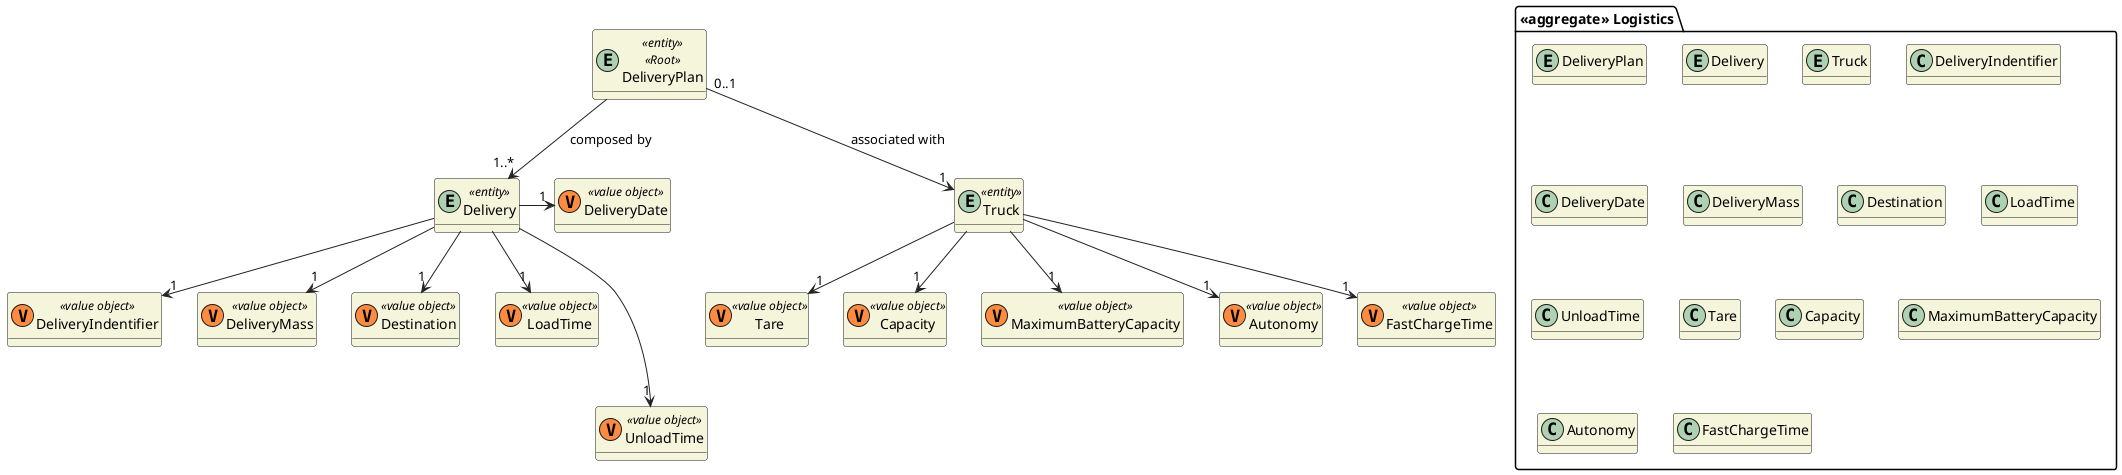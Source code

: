 @startuml DMLogistics

skinparam classAttributeIconSize 0
hide empty attributes
skinparam classBackgroundColor beige
skinparam ArrowColor #222222

package "<<aggregate>> Logistics"{
    entity DeliveryPlan
    entity Delivery 
    entity Truck 
    class DeliveryIndentifier
    class DeliveryDate
    class DeliveryMass
    class Destination
    class LoadTime
    class UnloadTime
    class Tare
    class Capacity
    class MaximumBatteryCapacity
    class Autonomy
    class FastChargeTime

}

entity DeliveryPlan <<entity>> <<Root>>{

}

entity Delivery <<entity>>{
  
}

class DeliveryIndentifier <<(V,#FF8B40) value object>>
class DeliveryDate <<(V,#FF8B40) value object>>
class DeliveryMass <<(V,#FF8B40) value object>>
class Destination <<(V,#FF8B40) value object>>
class LoadTime <<(V,#FF8B40) value object>>
class UnloadTime <<(V,#FF8B40) value object>>


entity Truck <<entity>>{

}
class Tare <<(V,#FF8B40) value object>>
class Capacity <<(V,#FF8B40) value object>>
class MaximumBatteryCapacity <<(V,#FF8B40) value object>>
class Autonomy <<(V,#FF8B40) value object>>
class FastChargeTime <<(V,#FF8B40) value object>>

DeliveryPlan --> "1..*" Delivery : composed by 
DeliveryPlan "0..1"--> "1" Truck : associated with 


Delivery ->"1" DeliveryDate
Delivery --> "1" DeliveryIndentifier
Delivery --> "1" DeliveryMass
Delivery --> "1" Destination
Delivery --> "1" LoadTime
Delivery --->"1" UnloadTime

Truck --> "1" Tare
Truck --> "1" Capacity 
Truck --> "1" MaximumBatteryCapacity
Truck --> "1" Autonomy
Truck --> "1" FastChargeTime

@enduml